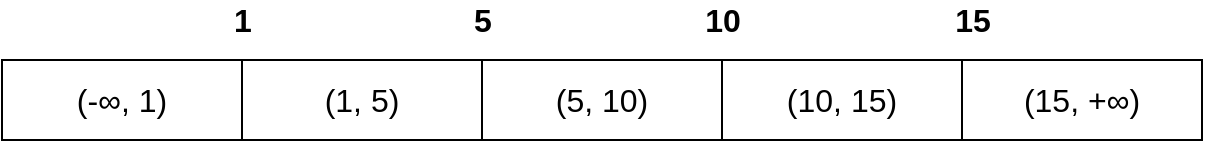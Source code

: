 <mxfile version="15.1.4" type="github">
  <diagram id="AKsZs6I-BPpTgAjEdHUM" name="第 1 页">
    <mxGraphModel dx="946" dy="501" grid="1" gridSize="10" guides="1" tooltips="1" connect="1" arrows="1" fold="1" page="1" pageScale="1" pageWidth="827" pageHeight="1169" math="0" shadow="0">
      <root>
        <mxCell id="0" />
        <mxCell id="1" parent="0" />
        <mxCell id="OzmfR1xm1reo0jnI5dd8-2" value="(-∞, 1)" style="rounded=0;whiteSpace=wrap;html=1;fontSize=16;" vertex="1" parent="1">
          <mxGeometry x="120" y="120" width="120" height="40" as="geometry" />
        </mxCell>
        <mxCell id="OzmfR1xm1reo0jnI5dd8-3" value="(1, 5)" style="rounded=0;whiteSpace=wrap;html=1;fontSize=16;" vertex="1" parent="1">
          <mxGeometry x="240" y="120" width="120" height="40" as="geometry" />
        </mxCell>
        <mxCell id="OzmfR1xm1reo0jnI5dd8-4" value="(5, 10)" style="rounded=0;whiteSpace=wrap;html=1;fontSize=16;" vertex="1" parent="1">
          <mxGeometry x="360" y="120" width="120" height="40" as="geometry" />
        </mxCell>
        <mxCell id="OzmfR1xm1reo0jnI5dd8-5" value="(10, 15)" style="rounded=0;whiteSpace=wrap;html=1;fontSize=16;" vertex="1" parent="1">
          <mxGeometry x="480" y="120" width="120" height="40" as="geometry" />
        </mxCell>
        <mxCell id="OzmfR1xm1reo0jnI5dd8-6" value="(15, +∞)" style="rounded=0;whiteSpace=wrap;html=1;fontSize=16;" vertex="1" parent="1">
          <mxGeometry x="600" y="120" width="120" height="40" as="geometry" />
        </mxCell>
        <mxCell id="OzmfR1xm1reo0jnI5dd8-7" value="1" style="text;html=1;align=center;verticalAlign=middle;resizable=0;points=[];autosize=1;strokeColor=none;fillColor=none;fontSize=16;fontStyle=1" vertex="1" parent="1">
          <mxGeometry x="230" y="90" width="20" height="20" as="geometry" />
        </mxCell>
        <mxCell id="OzmfR1xm1reo0jnI5dd8-8" value="5" style="text;html=1;align=center;verticalAlign=middle;resizable=0;points=[];autosize=1;strokeColor=none;fillColor=none;fontSize=16;fontStyle=1" vertex="1" parent="1">
          <mxGeometry x="350" y="90" width="20" height="20" as="geometry" />
        </mxCell>
        <mxCell id="OzmfR1xm1reo0jnI5dd8-9" value="10" style="text;html=1;align=center;verticalAlign=middle;resizable=0;points=[];autosize=1;strokeColor=none;fillColor=none;fontSize=16;fontStyle=1" vertex="1" parent="1">
          <mxGeometry x="465" y="90" width="30" height="20" as="geometry" />
        </mxCell>
        <mxCell id="OzmfR1xm1reo0jnI5dd8-10" value="15" style="text;html=1;align=center;verticalAlign=middle;resizable=0;points=[];autosize=1;strokeColor=none;fillColor=none;fontSize=16;fontStyle=1" vertex="1" parent="1">
          <mxGeometry x="590" y="90" width="30" height="20" as="geometry" />
        </mxCell>
      </root>
    </mxGraphModel>
  </diagram>
</mxfile>
